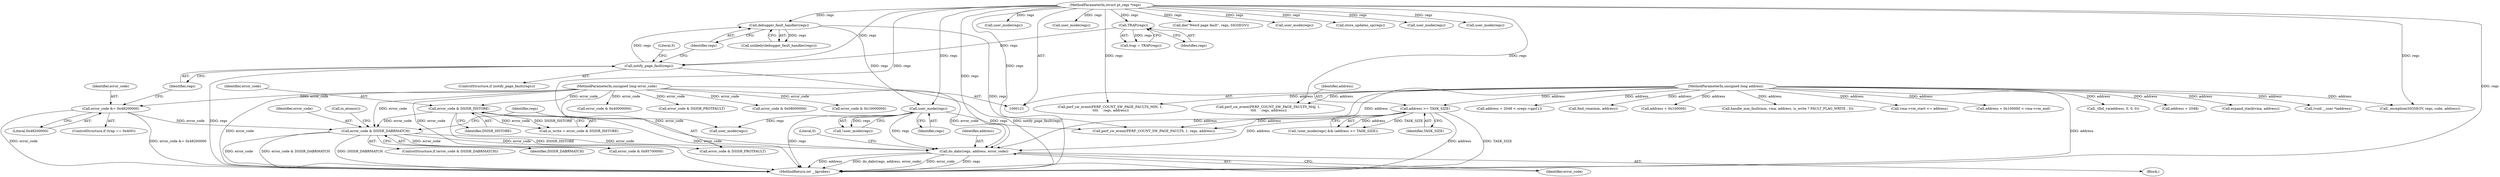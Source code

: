 digraph "0_linux_a8b0ca17b80e92faab46ee7179ba9e99ccb61233_20@pointer" {
"1000193" [label="(Call,do_dabr(regs, address, error_code))"];
"1000181" [label="(Call,user_mode(regs))"];
"1000174" [label="(Call,debugger_fault_handler(regs))"];
"1000168" [label="(Call,notify_page_fault(regs))"];
"1000146" [label="(Call,TRAP(regs))"];
"1000122" [label="(MethodParameterIn,struct pt_regs *regs)"];
"1000183" [label="(Call,address >= TASK_SIZE)"];
"1000123" [label="(MethodParameterIn,unsigned long address)"];
"1000189" [label="(Call,error_code & DSISR_DABRMATCH)"];
"1000158" [label="(Call,error_code &= 0x48200000)"];
"1000124" [label="(MethodParameterIn,unsigned long error_code)"];
"1000164" [label="(Call,error_code & DSISR_ISSTORE)"];
"1000458" [label="(Call,perf_sw_event(PERF_COUNT_SW_PAGE_FAULTS_MIN, 1,\n \t\t\t\t     regs, address))"];
"1000146" [label="(Call,TRAP(regs))"];
"1000232" [label="(Call,user_mode(regs))"];
"1000175" [label="(Identifier,regs)"];
"1000399" [label="(Call,handle_mm_fault(mm, vma, address, is_write ? FAULT_FLAG_WRITE : 0))"];
"1000154" [label="(ControlStructure,if (trap == 0x400))"];
"1000181" [label="(Call,user_mode(regs))"];
"1000193" [label="(Call,do_dabr(regs, address, error_code))"];
"1000171" [label="(Literal,0)"];
"1000196" [label="(Identifier,error_code)"];
"1000492" [label="(Call,error_code & DSISR_PROTFAULT)"];
"1000201" [label="(Call,in_atomic())"];
"1000434" [label="(Call,perf_sw_event(PERF_COUNT_SW_PAGE_FAULTS_MAJ, 1,\n \t\t\t\t     regs, address))"];
"1000325" [label="(Call,error_code & 0x40000000)"];
"1000520" [label="(Call,user_mode(regs))"];
"1000255" [label="(Call,vma->vm_start <= address)"];
"1000173" [label="(Call,unlikely(debugger_fault_handler(regs)))"];
"1000270" [label="(Call,address + 0x100000 < vma->vm_end)"];
"1000328" [label="(Call,_tlbil_va(address, 0, 0, 0))"];
"1000342" [label="(Call,error_code & DSISR_PROTFAULT)"];
"1000123" [label="(MethodParameterIn,unsigned long address)"];
"1000198" [label="(Literal,0)"];
"1000122" [label="(MethodParameterIn,struct pt_regs *regs)"];
"1000184" [label="(Identifier,address)"];
"1000294" [label="(Call,address + 2048)"];
"1000381" [label="(Call,error_code & 0x08000000)"];
"1000481" [label="(Call,_exception(SIGSEGV, regs, code, address))"];
"1000182" [label="(Identifier,regs)"];
"1000554" [label="(MethodReturn,int __kprobes)"];
"1000162" [label="(Call,is_write = error_code & DSISR_ISSTORE)"];
"1000191" [label="(Identifier,DSISR_DABRMATCH)"];
"1000190" [label="(Identifier,error_code)"];
"1000311" [label="(Call,expand_stack(vma, address))"];
"1000542" [label="(Call,(void __user *)address)"];
"1000144" [label="(Call,trap = TRAP(regs))"];
"1000212" [label="(Call,die(\"Weird page fault\", regs, SIGSEGV))"];
"1000506" [label="(Call,user_mode(regs))"];
"1000174" [label="(Call,debugger_fault_handler(regs))"];
"1000160" [label="(Literal,0x48200000)"];
"1000166" [label="(Identifier,DSISR_ISSTORE)"];
"1000167" [label="(ControlStructure,if (notify_page_fault(regs)))"];
"1000307" [label="(Call,store_updates_sp(regs))"];
"1000293" [label="(Call,address + 2048 < uregs->gpr[1])"];
"1000334" [label="(Call,error_code & 0x10000000)"];
"1000304" [label="(Call,user_mode(regs))"];
"1000164" [label="(Call,error_code & DSISR_ISSTORE)"];
"1000147" [label="(Identifier,regs)"];
"1000478" [label="(Call,user_mode(regs))"];
"1000189" [label="(Call,error_code & DSISR_DABRMATCH)"];
"1000195" [label="(Identifier,address)"];
"1000168" [label="(Call,notify_page_fault(regs))"];
"1000158" [label="(Call,error_code &= 0x48200000)"];
"1000247" [label="(Call,find_vma(mm, address))"];
"1000188" [label="(ControlStructure,if (error_code & DSISR_DABRMATCH))"];
"1000320" [label="(Call,error_code & 0x95700000)"];
"1000180" [label="(Call,!user_mode(regs))"];
"1000192" [label="(Block,)"];
"1000124" [label="(MethodParameterIn,unsigned long error_code)"];
"1000208" [label="(Call,user_mode(regs))"];
"1000179" [label="(Call,!user_mode(regs) && (address >= TASK_SIZE))"];
"1000271" [label="(Call,address + 0x100000)"];
"1000185" [label="(Identifier,TASK_SIZE)"];
"1000183" [label="(Call,address >= TASK_SIZE)"];
"1000169" [label="(Identifier,regs)"];
"1000159" [label="(Identifier,error_code)"];
"1000165" [label="(Identifier,error_code)"];
"1000194" [label="(Identifier,regs)"];
"1000216" [label="(Call,perf_sw_event(PERF_COUNT_SW_PAGE_FAULTS, 1, regs, address))"];
"1000193" -> "1000192"  [label="AST: "];
"1000193" -> "1000196"  [label="CFG: "];
"1000194" -> "1000193"  [label="AST: "];
"1000195" -> "1000193"  [label="AST: "];
"1000196" -> "1000193"  [label="AST: "];
"1000198" -> "1000193"  [label="CFG: "];
"1000193" -> "1000554"  [label="DDG: regs"];
"1000193" -> "1000554"  [label="DDG: address"];
"1000193" -> "1000554"  [label="DDG: do_dabr(regs, address, error_code)"];
"1000193" -> "1000554"  [label="DDG: error_code"];
"1000181" -> "1000193"  [label="DDG: regs"];
"1000122" -> "1000193"  [label="DDG: regs"];
"1000183" -> "1000193"  [label="DDG: address"];
"1000123" -> "1000193"  [label="DDG: address"];
"1000189" -> "1000193"  [label="DDG: error_code"];
"1000124" -> "1000193"  [label="DDG: error_code"];
"1000181" -> "1000180"  [label="AST: "];
"1000181" -> "1000182"  [label="CFG: "];
"1000182" -> "1000181"  [label="AST: "];
"1000180" -> "1000181"  [label="CFG: "];
"1000181" -> "1000554"  [label="DDG: regs"];
"1000181" -> "1000180"  [label="DDG: regs"];
"1000174" -> "1000181"  [label="DDG: regs"];
"1000122" -> "1000181"  [label="DDG: regs"];
"1000181" -> "1000208"  [label="DDG: regs"];
"1000181" -> "1000216"  [label="DDG: regs"];
"1000174" -> "1000173"  [label="AST: "];
"1000174" -> "1000175"  [label="CFG: "];
"1000175" -> "1000174"  [label="AST: "];
"1000173" -> "1000174"  [label="CFG: "];
"1000174" -> "1000554"  [label="DDG: regs"];
"1000174" -> "1000173"  [label="DDG: regs"];
"1000168" -> "1000174"  [label="DDG: regs"];
"1000122" -> "1000174"  [label="DDG: regs"];
"1000168" -> "1000167"  [label="AST: "];
"1000168" -> "1000169"  [label="CFG: "];
"1000169" -> "1000168"  [label="AST: "];
"1000171" -> "1000168"  [label="CFG: "];
"1000175" -> "1000168"  [label="CFG: "];
"1000168" -> "1000554"  [label="DDG: notify_page_fault(regs)"];
"1000168" -> "1000554"  [label="DDG: regs"];
"1000146" -> "1000168"  [label="DDG: regs"];
"1000122" -> "1000168"  [label="DDG: regs"];
"1000146" -> "1000144"  [label="AST: "];
"1000146" -> "1000147"  [label="CFG: "];
"1000147" -> "1000146"  [label="AST: "];
"1000144" -> "1000146"  [label="CFG: "];
"1000146" -> "1000144"  [label="DDG: regs"];
"1000122" -> "1000146"  [label="DDG: regs"];
"1000122" -> "1000121"  [label="AST: "];
"1000122" -> "1000554"  [label="DDG: regs"];
"1000122" -> "1000208"  [label="DDG: regs"];
"1000122" -> "1000212"  [label="DDG: regs"];
"1000122" -> "1000216"  [label="DDG: regs"];
"1000122" -> "1000232"  [label="DDG: regs"];
"1000122" -> "1000304"  [label="DDG: regs"];
"1000122" -> "1000307"  [label="DDG: regs"];
"1000122" -> "1000434"  [label="DDG: regs"];
"1000122" -> "1000458"  [label="DDG: regs"];
"1000122" -> "1000478"  [label="DDG: regs"];
"1000122" -> "1000481"  [label="DDG: regs"];
"1000122" -> "1000506"  [label="DDG: regs"];
"1000122" -> "1000520"  [label="DDG: regs"];
"1000183" -> "1000179"  [label="AST: "];
"1000183" -> "1000185"  [label="CFG: "];
"1000184" -> "1000183"  [label="AST: "];
"1000185" -> "1000183"  [label="AST: "];
"1000179" -> "1000183"  [label="CFG: "];
"1000183" -> "1000554"  [label="DDG: TASK_SIZE"];
"1000183" -> "1000554"  [label="DDG: address"];
"1000183" -> "1000179"  [label="DDG: address"];
"1000183" -> "1000179"  [label="DDG: TASK_SIZE"];
"1000123" -> "1000183"  [label="DDG: address"];
"1000183" -> "1000216"  [label="DDG: address"];
"1000123" -> "1000121"  [label="AST: "];
"1000123" -> "1000554"  [label="DDG: address"];
"1000123" -> "1000216"  [label="DDG: address"];
"1000123" -> "1000247"  [label="DDG: address"];
"1000123" -> "1000255"  [label="DDG: address"];
"1000123" -> "1000270"  [label="DDG: address"];
"1000123" -> "1000271"  [label="DDG: address"];
"1000123" -> "1000293"  [label="DDG: address"];
"1000123" -> "1000294"  [label="DDG: address"];
"1000123" -> "1000311"  [label="DDG: address"];
"1000123" -> "1000328"  [label="DDG: address"];
"1000123" -> "1000399"  [label="DDG: address"];
"1000123" -> "1000434"  [label="DDG: address"];
"1000123" -> "1000458"  [label="DDG: address"];
"1000123" -> "1000481"  [label="DDG: address"];
"1000123" -> "1000542"  [label="DDG: address"];
"1000189" -> "1000188"  [label="AST: "];
"1000189" -> "1000191"  [label="CFG: "];
"1000190" -> "1000189"  [label="AST: "];
"1000191" -> "1000189"  [label="AST: "];
"1000194" -> "1000189"  [label="CFG: "];
"1000201" -> "1000189"  [label="CFG: "];
"1000189" -> "1000554"  [label="DDG: error_code"];
"1000189" -> "1000554"  [label="DDG: error_code & DSISR_DABRMATCH"];
"1000189" -> "1000554"  [label="DDG: DSISR_DABRMATCH"];
"1000158" -> "1000189"  [label="DDG: error_code"];
"1000164" -> "1000189"  [label="DDG: error_code"];
"1000124" -> "1000189"  [label="DDG: error_code"];
"1000189" -> "1000320"  [label="DDG: error_code"];
"1000189" -> "1000492"  [label="DDG: error_code"];
"1000158" -> "1000154"  [label="AST: "];
"1000158" -> "1000160"  [label="CFG: "];
"1000159" -> "1000158"  [label="AST: "];
"1000160" -> "1000158"  [label="AST: "];
"1000169" -> "1000158"  [label="CFG: "];
"1000158" -> "1000554"  [label="DDG: error_code"];
"1000158" -> "1000554"  [label="DDG: error_code &= 0x48200000"];
"1000124" -> "1000158"  [label="DDG: error_code"];
"1000124" -> "1000121"  [label="AST: "];
"1000124" -> "1000554"  [label="DDG: error_code"];
"1000124" -> "1000164"  [label="DDG: error_code"];
"1000124" -> "1000320"  [label="DDG: error_code"];
"1000124" -> "1000325"  [label="DDG: error_code"];
"1000124" -> "1000334"  [label="DDG: error_code"];
"1000124" -> "1000342"  [label="DDG: error_code"];
"1000124" -> "1000381"  [label="DDG: error_code"];
"1000124" -> "1000492"  [label="DDG: error_code"];
"1000164" -> "1000162"  [label="AST: "];
"1000164" -> "1000166"  [label="CFG: "];
"1000165" -> "1000164"  [label="AST: "];
"1000166" -> "1000164"  [label="AST: "];
"1000162" -> "1000164"  [label="CFG: "];
"1000164" -> "1000554"  [label="DDG: DSISR_ISSTORE"];
"1000164" -> "1000554"  [label="DDG: error_code"];
"1000164" -> "1000162"  [label="DDG: error_code"];
"1000164" -> "1000162"  [label="DDG: DSISR_ISSTORE"];
}
